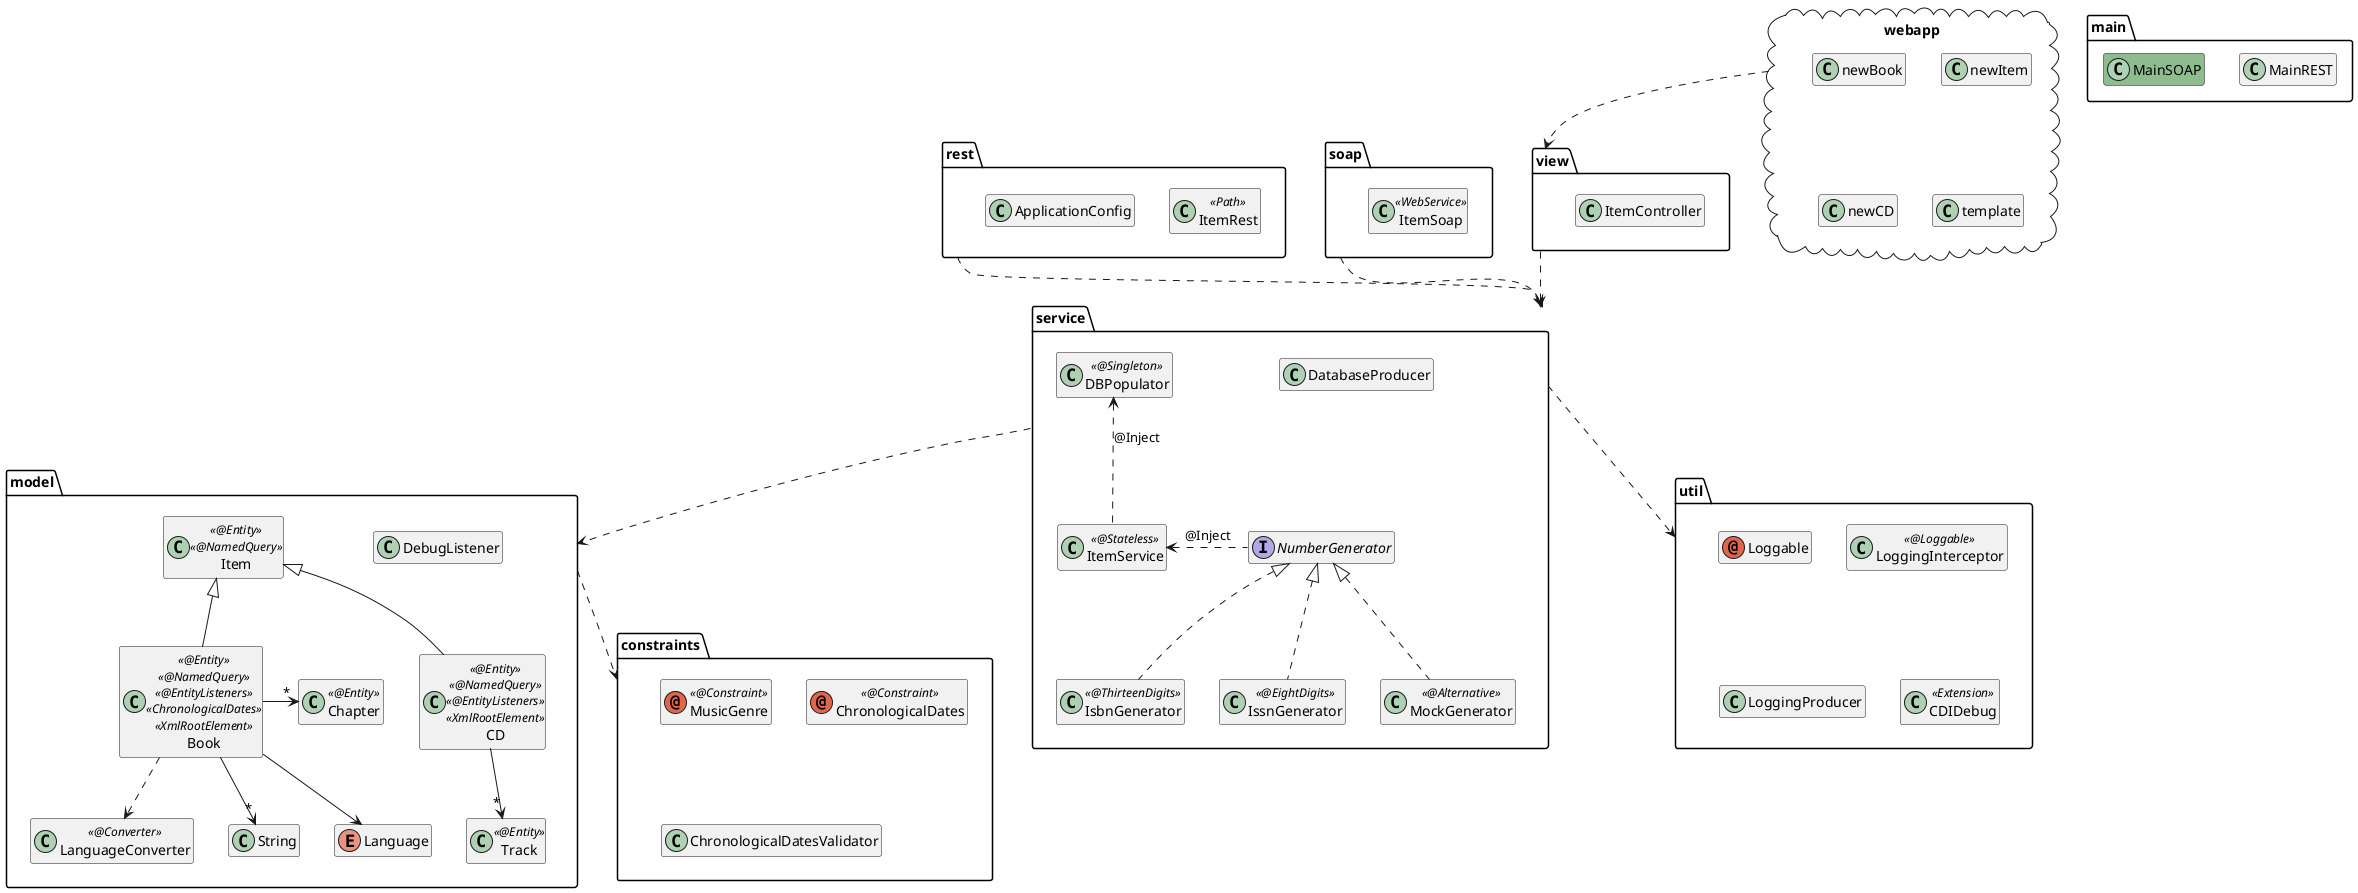 @startuml

hide members

package "main" {
    class MainREST
    class MainSOAP #8FBC8F
}

package "webapp"  <<Cloud>> {
    class newItem
    class newBook
    class newCD
    class template
}

package "view"  {
    class ItemController
}

package "rest"  {
    class ItemRest  << Path >>
    class ApplicationConfig
}

package "soap"  {
    class ItemSoap  << WebService >>
}

package "service" {
    interface NumberGenerator
    class IsbnGenerator << @ThirteenDigits >>
    class IssnGenerator << @EightDigits >>
    class MockGenerator << @Alternative >>
    class ItemService << @Stateless >>
    class DatabaseProducer
    class DBPopulator << @Singleton >>

    ItemService <.right. NumberGenerator : @Inject
    DBPopulator <.down. ItemService : @Inject
    NumberGenerator <|.. IsbnGenerator
    NumberGenerator <|.. IssnGenerator
    NumberGenerator <|.. MockGenerator
}

package "model" {
    class DebugListener
    class Item << @Entity >> << @NamedQuery >>
    class CD << @Entity >> << @NamedQuery >> << @EntityListeners >> << XmlRootElement >>
    class Track << @Entity >>
    class Chapter << @Entity >>
    class Book << @Entity >> << @NamedQuery >> << @EntityListeners >> << ChronologicalDates >> << XmlRootElement >>
    class String
    enum Language
    class LanguageConverter << @Converter >>

    Item <|-- CD
    Item <|-- Book
    CD --> "*" Track
    Book --> "*" String
    Book -right-> "*" Chapter
    Book --> Language
    Book ..> LanguageConverter
}

package "constraints" {
    annotation MusicGenre << @Constraint >>
    annotation ChronologicalDates << @Constraint >>
    class ChronologicalDatesValidator
}

package "util" {
    annotation Loggable
    class LoggingInterceptor << @Loggable >>
    class LoggingProducer
    class CDIDebug << Extension >>
}

webapp ..> view
rest ..> service
soap ..> service
view ..> service
service ..> model
service ..> util
model ..> constraints

@enduml
